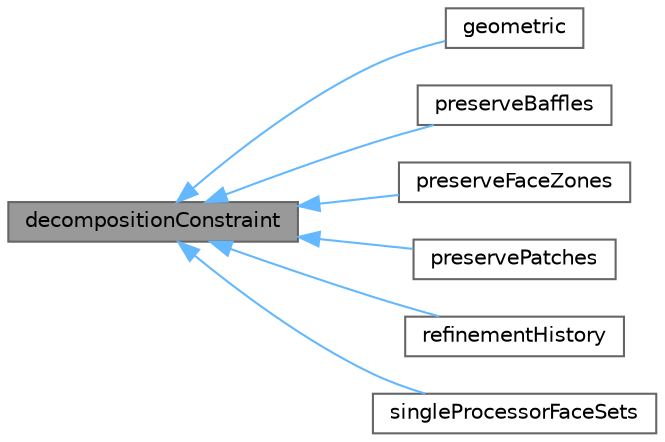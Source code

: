 digraph "decompositionConstraint"
{
 // LATEX_PDF_SIZE
  bgcolor="transparent";
  edge [fontname=Helvetica,fontsize=10,labelfontname=Helvetica,labelfontsize=10];
  node [fontname=Helvetica,fontsize=10,shape=box,height=0.2,width=0.4];
  rankdir="LR";
  Node1 [id="Node000001",label="decompositionConstraint",height=0.2,width=0.4,color="gray40", fillcolor="grey60", style="filled", fontcolor="black",tooltip="Abstract class for handling decomposition constraints."];
  Node1 -> Node2 [id="edge1_Node000001_Node000002",dir="back",color="steelblue1",style="solid",tooltip=" "];
  Node2 [id="Node000002",label="geometric",height=0.2,width=0.4,color="gray40", fillcolor="white", style="filled",URL="$classFoam_1_1decompositionConstraints_1_1geometric.html",tooltip="Keep faces together based on geometric considerations from a list of topoSetFaceSource...."];
  Node1 -> Node3 [id="edge2_Node000001_Node000003",dir="back",color="steelblue1",style="solid",tooltip=" "];
  Node3 [id="Node000003",label="preserveBaffles",height=0.2,width=0.4,color="gray40", fillcolor="white", style="filled",URL="$classFoam_1_1decompositionConstraints_1_1preserveBaffles.html",tooltip="Detects baffles and keeps owner and neighbour on same processor."];
  Node1 -> Node4 [id="edge3_Node000001_Node000004",dir="back",color="steelblue1",style="solid",tooltip=" "];
  Node4 [id="Node000004",label="preserveFaceZones",height=0.2,width=0.4,color="gray40", fillcolor="white", style="filled",URL="$classFoam_1_1decompositionConstraints_1_1preserveFaceZones.html",tooltip="Constraint to keep/move owner and neighbour of faceZone onto same processor."];
  Node1 -> Node5 [id="edge4_Node000001_Node000005",dir="back",color="steelblue1",style="solid",tooltip=" "];
  Node5 [id="Node000005",label="preservePatches",height=0.2,width=0.4,color="gray40", fillcolor="white", style="filled",URL="$classFoam_1_1decompositionConstraints_1_1preservePatches.html",tooltip="Constraint to keep owner and neighbour of (cyclic) patch on same processor."];
  Node1 -> Node6 [id="edge5_Node000001_Node000006",dir="back",color="steelblue1",style="solid",tooltip=" "];
  Node6 [id="Node000006",label="refinementHistory",height=0.2,width=0.4,color="gray40", fillcolor="white", style="filled",URL="$classFoam_1_1decompositionConstraints_1_1refinementHistory.html",tooltip="Constraint to keep all cells originating from refining the same cell onto the same processor...."];
  Node1 -> Node7 [id="edge6_Node000001_Node000007",dir="back",color="steelblue1",style="solid",tooltip=" "];
  Node7 [id="Node000007",label="singleProcessorFaceSets",height=0.2,width=0.4,color="gray40", fillcolor="white", style="filled",URL="$classFoam_1_1decompositionConstraints_1_1singleProcessorFaceSets.html",tooltip="Constraint to keep all cells connected to face or point of faceSet on a single processor."];
}
